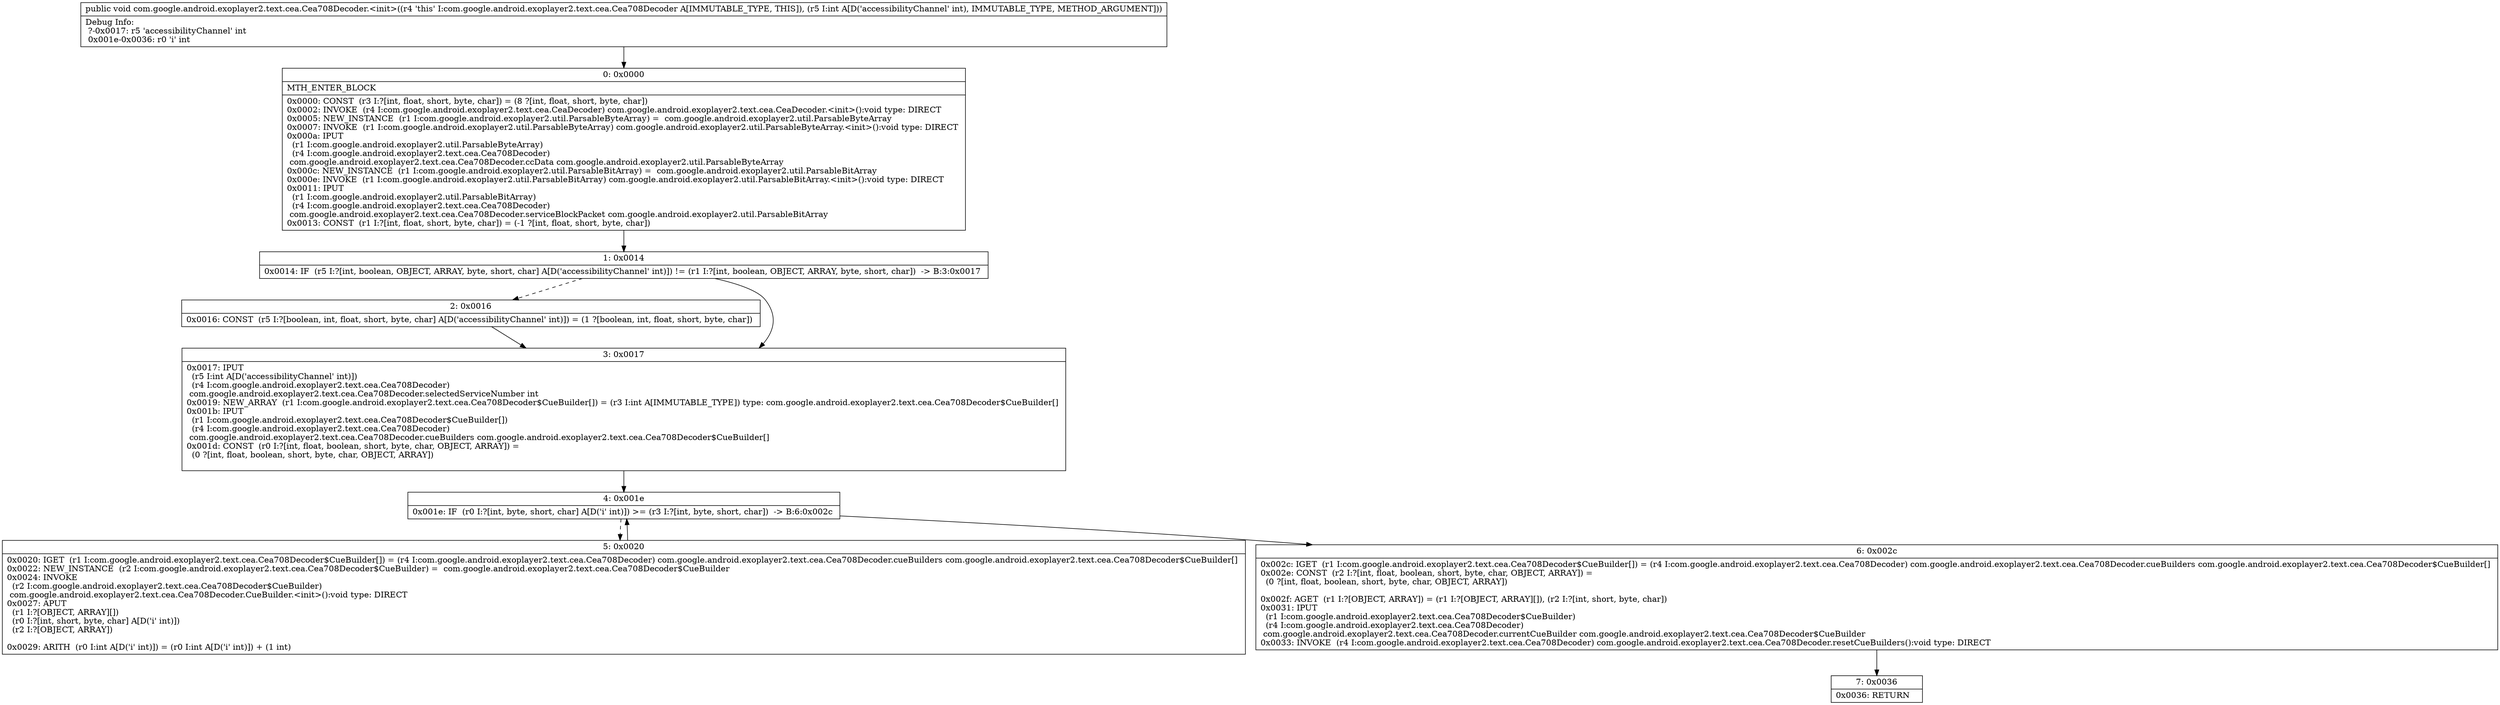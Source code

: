 digraph "CFG forcom.google.android.exoplayer2.text.cea.Cea708Decoder.\<init\>(I)V" {
Node_0 [shape=record,label="{0\:\ 0x0000|MTH_ENTER_BLOCK\l|0x0000: CONST  (r3 I:?[int, float, short, byte, char]) = (8 ?[int, float, short, byte, char]) \l0x0002: INVOKE  (r4 I:com.google.android.exoplayer2.text.cea.CeaDecoder) com.google.android.exoplayer2.text.cea.CeaDecoder.\<init\>():void type: DIRECT \l0x0005: NEW_INSTANCE  (r1 I:com.google.android.exoplayer2.util.ParsableByteArray) =  com.google.android.exoplayer2.util.ParsableByteArray \l0x0007: INVOKE  (r1 I:com.google.android.exoplayer2.util.ParsableByteArray) com.google.android.exoplayer2.util.ParsableByteArray.\<init\>():void type: DIRECT \l0x000a: IPUT  \l  (r1 I:com.google.android.exoplayer2.util.ParsableByteArray)\l  (r4 I:com.google.android.exoplayer2.text.cea.Cea708Decoder)\l com.google.android.exoplayer2.text.cea.Cea708Decoder.ccData com.google.android.exoplayer2.util.ParsableByteArray \l0x000c: NEW_INSTANCE  (r1 I:com.google.android.exoplayer2.util.ParsableBitArray) =  com.google.android.exoplayer2.util.ParsableBitArray \l0x000e: INVOKE  (r1 I:com.google.android.exoplayer2.util.ParsableBitArray) com.google.android.exoplayer2.util.ParsableBitArray.\<init\>():void type: DIRECT \l0x0011: IPUT  \l  (r1 I:com.google.android.exoplayer2.util.ParsableBitArray)\l  (r4 I:com.google.android.exoplayer2.text.cea.Cea708Decoder)\l com.google.android.exoplayer2.text.cea.Cea708Decoder.serviceBlockPacket com.google.android.exoplayer2.util.ParsableBitArray \l0x0013: CONST  (r1 I:?[int, float, short, byte, char]) = (\-1 ?[int, float, short, byte, char]) \l}"];
Node_1 [shape=record,label="{1\:\ 0x0014|0x0014: IF  (r5 I:?[int, boolean, OBJECT, ARRAY, byte, short, char] A[D('accessibilityChannel' int)]) != (r1 I:?[int, boolean, OBJECT, ARRAY, byte, short, char])  \-\> B:3:0x0017 \l}"];
Node_2 [shape=record,label="{2\:\ 0x0016|0x0016: CONST  (r5 I:?[boolean, int, float, short, byte, char] A[D('accessibilityChannel' int)]) = (1 ?[boolean, int, float, short, byte, char]) \l}"];
Node_3 [shape=record,label="{3\:\ 0x0017|0x0017: IPUT  \l  (r5 I:int A[D('accessibilityChannel' int)])\l  (r4 I:com.google.android.exoplayer2.text.cea.Cea708Decoder)\l com.google.android.exoplayer2.text.cea.Cea708Decoder.selectedServiceNumber int \l0x0019: NEW_ARRAY  (r1 I:com.google.android.exoplayer2.text.cea.Cea708Decoder$CueBuilder[]) = (r3 I:int A[IMMUTABLE_TYPE]) type: com.google.android.exoplayer2.text.cea.Cea708Decoder$CueBuilder[] \l0x001b: IPUT  \l  (r1 I:com.google.android.exoplayer2.text.cea.Cea708Decoder$CueBuilder[])\l  (r4 I:com.google.android.exoplayer2.text.cea.Cea708Decoder)\l com.google.android.exoplayer2.text.cea.Cea708Decoder.cueBuilders com.google.android.exoplayer2.text.cea.Cea708Decoder$CueBuilder[] \l0x001d: CONST  (r0 I:?[int, float, boolean, short, byte, char, OBJECT, ARRAY]) = \l  (0 ?[int, float, boolean, short, byte, char, OBJECT, ARRAY])\l \l}"];
Node_4 [shape=record,label="{4\:\ 0x001e|0x001e: IF  (r0 I:?[int, byte, short, char] A[D('i' int)]) \>= (r3 I:?[int, byte, short, char])  \-\> B:6:0x002c \l}"];
Node_5 [shape=record,label="{5\:\ 0x0020|0x0020: IGET  (r1 I:com.google.android.exoplayer2.text.cea.Cea708Decoder$CueBuilder[]) = (r4 I:com.google.android.exoplayer2.text.cea.Cea708Decoder) com.google.android.exoplayer2.text.cea.Cea708Decoder.cueBuilders com.google.android.exoplayer2.text.cea.Cea708Decoder$CueBuilder[] \l0x0022: NEW_INSTANCE  (r2 I:com.google.android.exoplayer2.text.cea.Cea708Decoder$CueBuilder) =  com.google.android.exoplayer2.text.cea.Cea708Decoder$CueBuilder \l0x0024: INVOKE  \l  (r2 I:com.google.android.exoplayer2.text.cea.Cea708Decoder$CueBuilder)\l com.google.android.exoplayer2.text.cea.Cea708Decoder.CueBuilder.\<init\>():void type: DIRECT \l0x0027: APUT  \l  (r1 I:?[OBJECT, ARRAY][])\l  (r0 I:?[int, short, byte, char] A[D('i' int)])\l  (r2 I:?[OBJECT, ARRAY])\l \l0x0029: ARITH  (r0 I:int A[D('i' int)]) = (r0 I:int A[D('i' int)]) + (1 int) \l}"];
Node_6 [shape=record,label="{6\:\ 0x002c|0x002c: IGET  (r1 I:com.google.android.exoplayer2.text.cea.Cea708Decoder$CueBuilder[]) = (r4 I:com.google.android.exoplayer2.text.cea.Cea708Decoder) com.google.android.exoplayer2.text.cea.Cea708Decoder.cueBuilders com.google.android.exoplayer2.text.cea.Cea708Decoder$CueBuilder[] \l0x002e: CONST  (r2 I:?[int, float, boolean, short, byte, char, OBJECT, ARRAY]) = \l  (0 ?[int, float, boolean, short, byte, char, OBJECT, ARRAY])\l \l0x002f: AGET  (r1 I:?[OBJECT, ARRAY]) = (r1 I:?[OBJECT, ARRAY][]), (r2 I:?[int, short, byte, char]) \l0x0031: IPUT  \l  (r1 I:com.google.android.exoplayer2.text.cea.Cea708Decoder$CueBuilder)\l  (r4 I:com.google.android.exoplayer2.text.cea.Cea708Decoder)\l com.google.android.exoplayer2.text.cea.Cea708Decoder.currentCueBuilder com.google.android.exoplayer2.text.cea.Cea708Decoder$CueBuilder \l0x0033: INVOKE  (r4 I:com.google.android.exoplayer2.text.cea.Cea708Decoder) com.google.android.exoplayer2.text.cea.Cea708Decoder.resetCueBuilders():void type: DIRECT \l}"];
Node_7 [shape=record,label="{7\:\ 0x0036|0x0036: RETURN   \l}"];
MethodNode[shape=record,label="{public void com.google.android.exoplayer2.text.cea.Cea708Decoder.\<init\>((r4 'this' I:com.google.android.exoplayer2.text.cea.Cea708Decoder A[IMMUTABLE_TYPE, THIS]), (r5 I:int A[D('accessibilityChannel' int), IMMUTABLE_TYPE, METHOD_ARGUMENT]))  | Debug Info:\l  ?\-0x0017: r5 'accessibilityChannel' int\l  0x001e\-0x0036: r0 'i' int\l}"];
MethodNode -> Node_0;
Node_0 -> Node_1;
Node_1 -> Node_2[style=dashed];
Node_1 -> Node_3;
Node_2 -> Node_3;
Node_3 -> Node_4;
Node_4 -> Node_5[style=dashed];
Node_4 -> Node_6;
Node_5 -> Node_4;
Node_6 -> Node_7;
}

